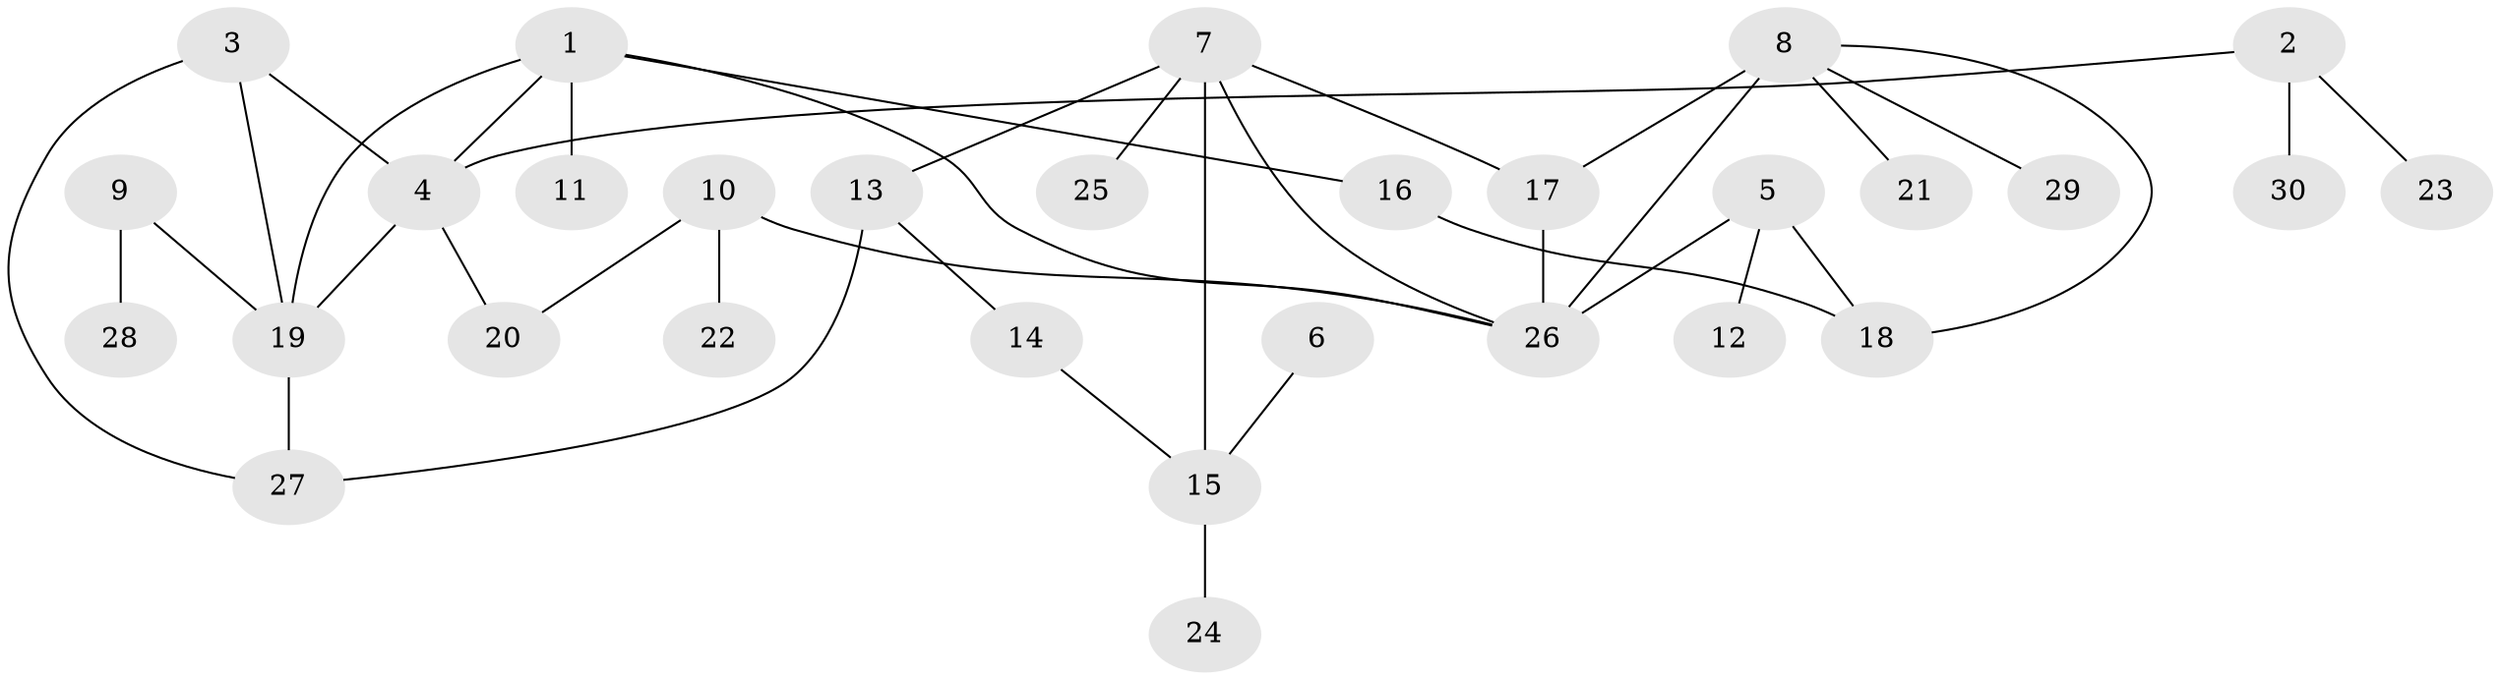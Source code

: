 // original degree distribution, {6: 0.03896103896103896, 2: 0.3246753246753247, 5: 0.03896103896103896, 3: 0.16883116883116883, 8: 0.012987012987012988, 7: 0.012987012987012988, 1: 0.37662337662337664, 4: 0.025974025974025976}
// Generated by graph-tools (version 1.1) at 2025/36/03/04/25 23:36:13]
// undirected, 30 vertices, 39 edges
graph export_dot {
  node [color=gray90,style=filled];
  1;
  2;
  3;
  4;
  5;
  6;
  7;
  8;
  9;
  10;
  11;
  12;
  13;
  14;
  15;
  16;
  17;
  18;
  19;
  20;
  21;
  22;
  23;
  24;
  25;
  26;
  27;
  28;
  29;
  30;
  1 -- 4 [weight=1.0];
  1 -- 11 [weight=1.0];
  1 -- 16 [weight=1.0];
  1 -- 19 [weight=1.0];
  1 -- 26 [weight=1.0];
  2 -- 4 [weight=1.0];
  2 -- 23 [weight=1.0];
  2 -- 30 [weight=1.0];
  3 -- 4 [weight=1.0];
  3 -- 19 [weight=1.0];
  3 -- 27 [weight=1.0];
  4 -- 19 [weight=1.0];
  4 -- 20 [weight=1.0];
  5 -- 12 [weight=1.0];
  5 -- 18 [weight=1.0];
  5 -- 26 [weight=1.0];
  6 -- 15 [weight=1.0];
  7 -- 13 [weight=1.0];
  7 -- 15 [weight=1.0];
  7 -- 17 [weight=1.0];
  7 -- 25 [weight=1.0];
  7 -- 26 [weight=1.0];
  8 -- 17 [weight=1.0];
  8 -- 18 [weight=1.0];
  8 -- 21 [weight=1.0];
  8 -- 26 [weight=2.0];
  8 -- 29 [weight=1.0];
  9 -- 19 [weight=1.0];
  9 -- 28 [weight=1.0];
  10 -- 20 [weight=1.0];
  10 -- 22 [weight=1.0];
  10 -- 26 [weight=1.0];
  13 -- 14 [weight=1.0];
  13 -- 27 [weight=1.0];
  14 -- 15 [weight=1.0];
  15 -- 24 [weight=1.0];
  16 -- 18 [weight=1.0];
  17 -- 26 [weight=1.0];
  19 -- 27 [weight=1.0];
}
